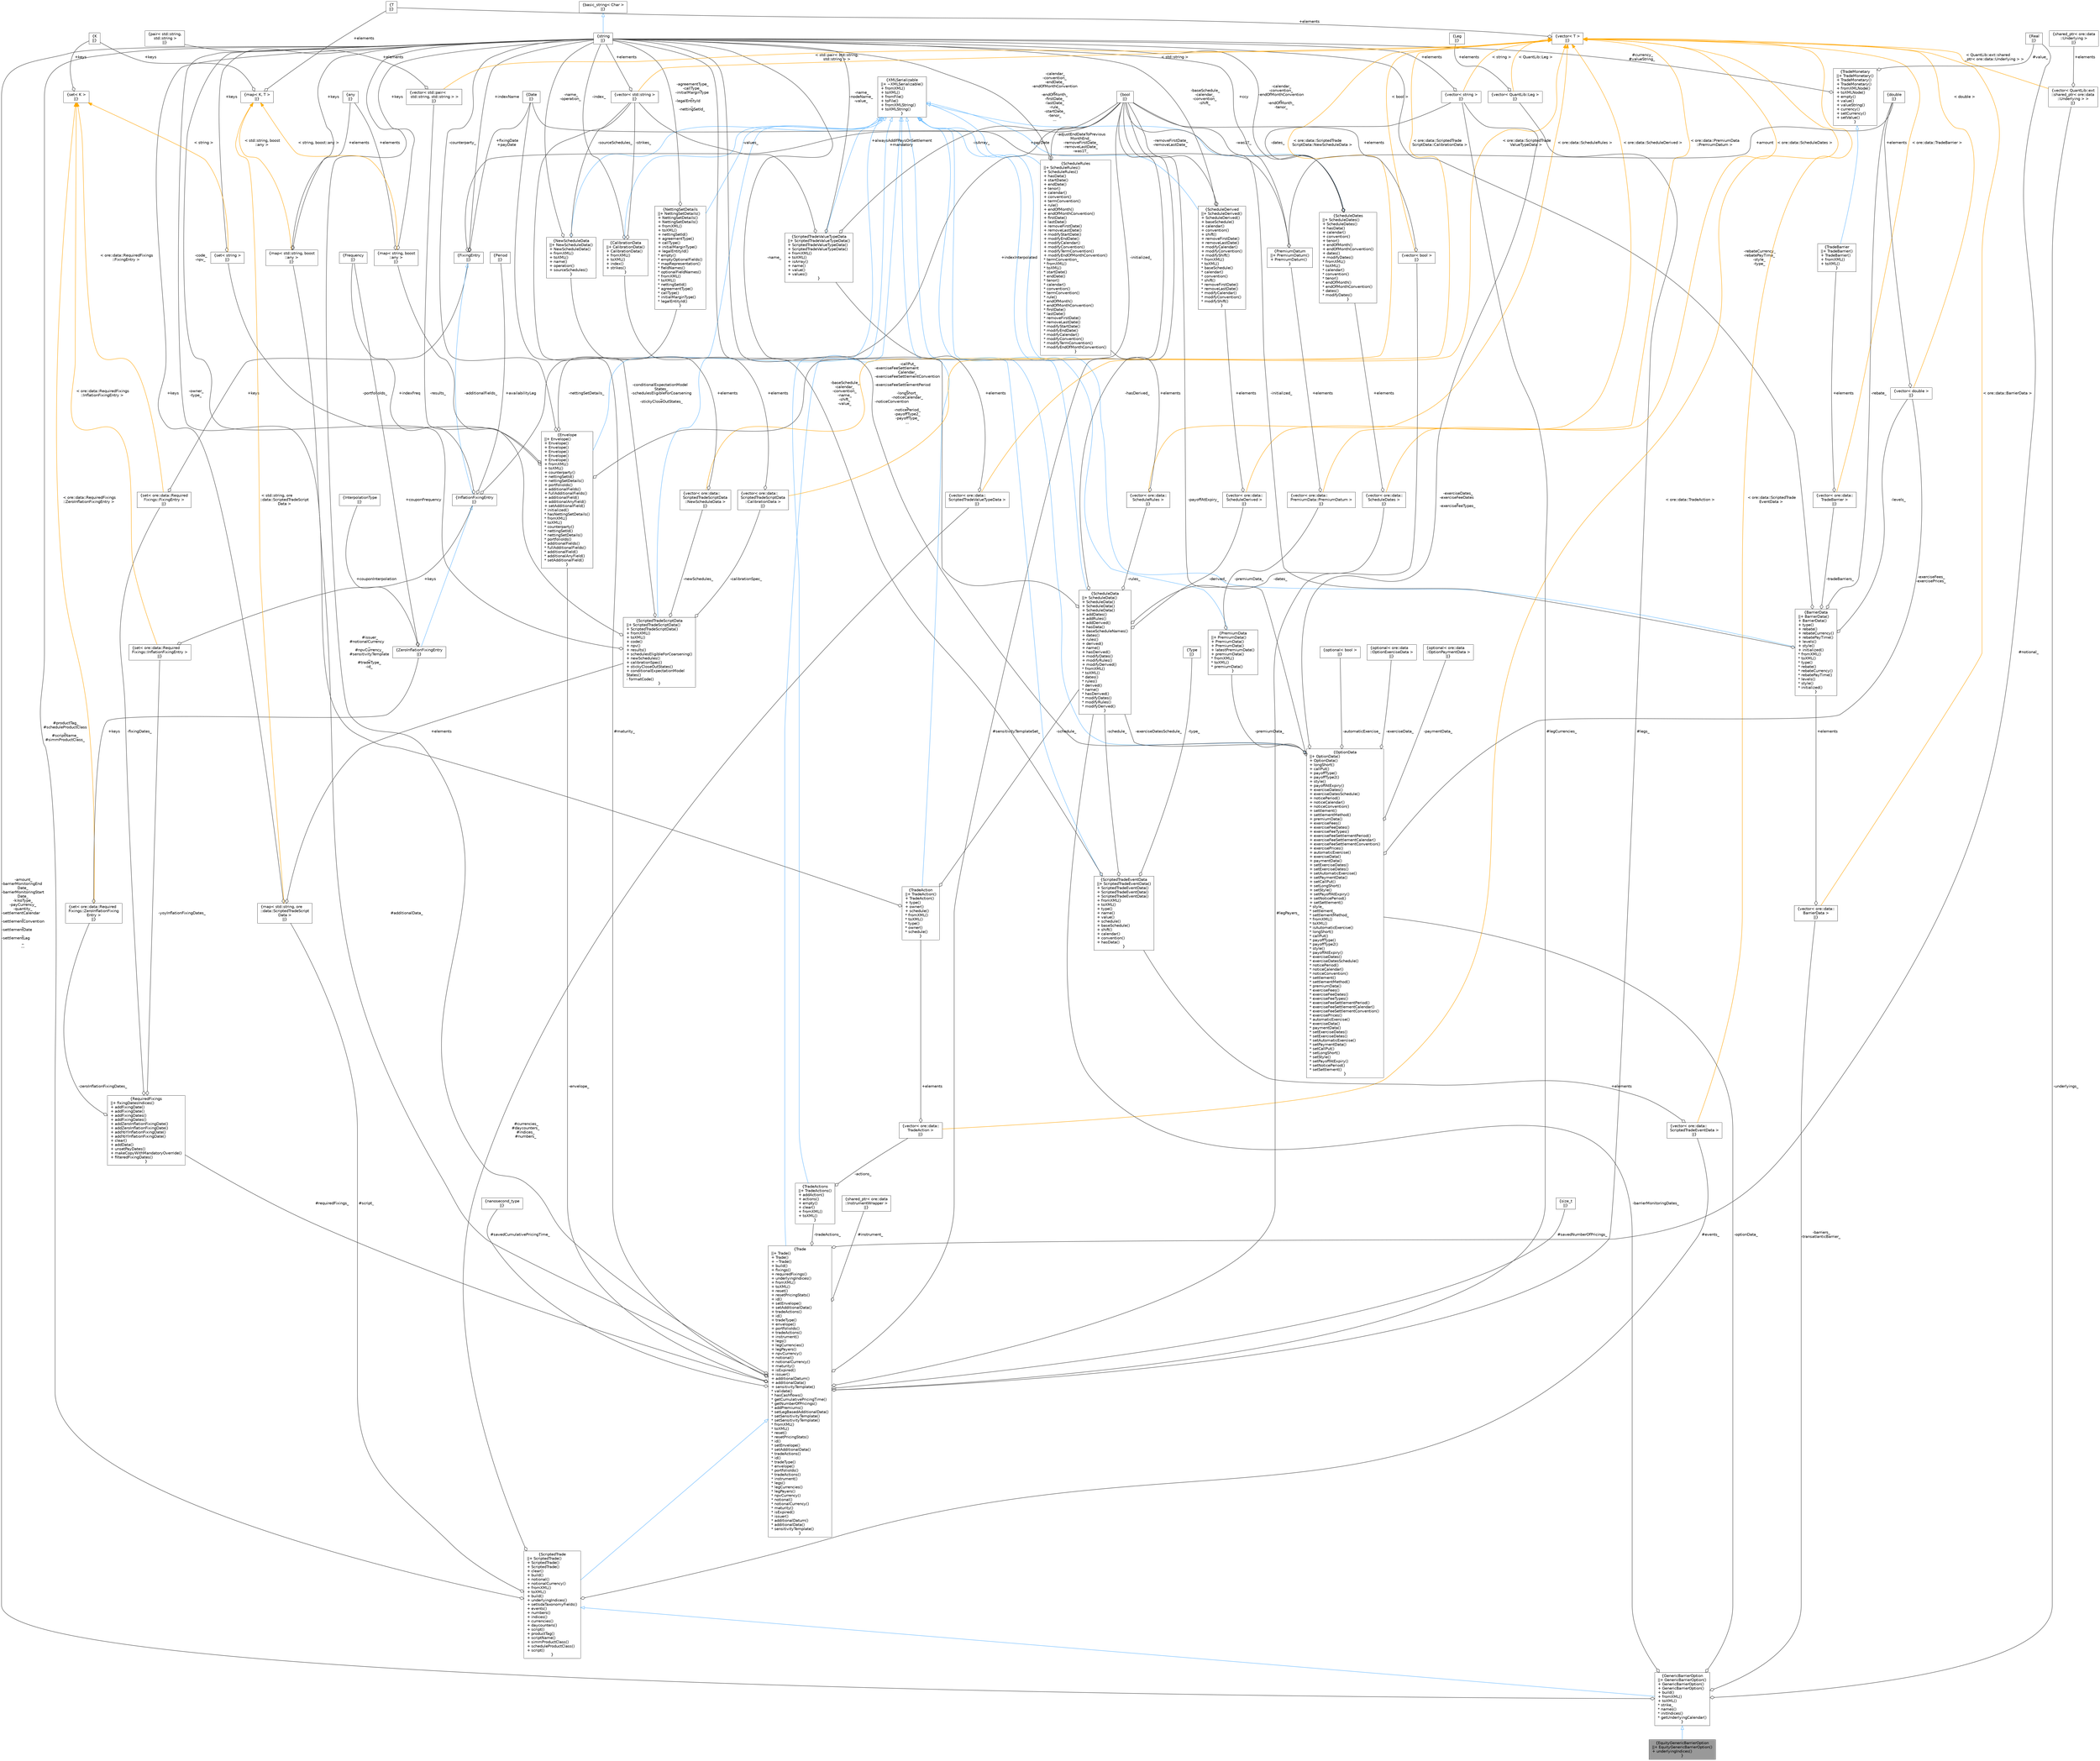 digraph "EquityGenericBarrierOption"
{
 // INTERACTIVE_SVG=YES
 // LATEX_PDF_SIZE
  bgcolor="transparent";
  edge [fontname=Helvetica,fontsize=10,labelfontname=Helvetica,labelfontsize=10];
  node [fontname=Helvetica,fontsize=10,shape=box,height=0.2,width=0.4];
  Node1 [label="{EquityGenericBarrierOption\n||+ EquityGenericBarrierOption()\l+ underlyingIndices()\l}",height=0.2,width=0.4,color="gray40", fillcolor="grey60", style="filled", fontcolor="black",tooltip=" "];
  Node2 -> Node1 [dir="back",color="steelblue1",style="solid",arrowtail="onormal"];
  Node2 [label="{GenericBarrierOption\n||+ GenericBarrierOption()\l+ GenericBarrierOption()\l+ GenericBarrierOption()\l+ build()\l+ fromXML()\l+ toXML()\l* strike_\l* names()\l* initIndices()\l* getUnderlyingCalendar()\l}",height=0.2,width=0.4,color="gray40", fillcolor="white", style="filled",URL="$classore_1_1data_1_1_generic_barrier_option.html",tooltip=" "];
  Node3 -> Node2 [dir="back",color="steelblue1",style="solid",arrowtail="onormal"];
  Node3 [label="{ScriptedTrade\n||+ ScriptedTrade()\l+ ScriptedTrade()\l+ ScriptedTrade()\l+ clear()\l+ build()\l+ notional()\l+ notionalCurrency()\l+ fromXML()\l+ toXML()\l+ build()\l+ underlyingIndices()\l+ setIsdaTaxonomyFields()\l+ events()\l+ numbers()\l+ indices()\l+ currencies()\l+ daycounters()\l+ script()\l+ productTag()\l+ scriptName()\l+ simmProductClass()\l+ scheduleProductClass()\l+ script()\l}",height=0.2,width=0.4,color="gray40", fillcolor="white", style="filled",URL="$classore_1_1data_1_1_scripted_trade.html",tooltip=" "];
  Node4 -> Node3 [dir="back",color="steelblue1",style="solid",arrowtail="onormal"];
  Node4 [label="{Trade\n||+ Trade()\l+ Trade()\l+ ~Trade()\l+ build()\l+ fixings()\l+ requiredFixings()\l+ underlyingIndices()\l+ fromXML()\l+ toXML()\l+ reset()\l+ resetPricingStats()\l+ id()\l+ setEnvelope()\l+ setAdditionalData()\l+ tradeActions()\l+ id()\l+ tradeType()\l+ envelope()\l+ portfolioIds()\l+ tradeActions()\l+ instrument()\l+ legs()\l+ legCurrencies()\l+ legPayers()\l+ npvCurrency()\l+ notional()\l+ notionalCurrency()\l+ maturity()\l+ isExpired()\l+ issuer()\l+ additionalDatum()\l+ additionalData()\l+ sensitivityTemplate()\l* validate()\l* hasCashflows()\l* getCumulativePricingTime()\l* getNumberOfPricings()\l* addPremiums()\l* setLegBasedAdditionalData()\l* setSensitivityTemplate()\l* setSensitivityTemplate()\l* fromXML()\l* toXML()\l* reset()\l* resetPricingStats()\l* id()\l* setEnvelope()\l* setAdditionalData()\l* tradeActions()\l* id()\l* tradeType()\l* envelope()\l* portfolioIds()\l* tradeActions()\l* instrument()\l* legs()\l* legCurrencies()\l* legPayers()\l* npvCurrency()\l* notional()\l* notionalCurrency()\l* maturity()\l* isExpired()\l* issuer()\l* additionalDatum()\l* additionalData()\l* sensitivityTemplate()\l}",height=0.2,width=0.4,color="gray40", fillcolor="white", style="filled",URL="$classore_1_1data_1_1_trade.html",tooltip="Trade base class."];
  Node5 -> Node4 [dir="back",color="steelblue1",style="solid",arrowtail="onormal"];
  Node5 [label="{XMLSerializable\n||+ ~XMLSerializable()\l+ fromXML()\l+ toXML()\l+ fromFile()\l+ toFile()\l+ fromXMLString()\l+ toXMLString()\l}",height=0.2,width=0.4,color="gray40", fillcolor="white", style="filled",URL="$classore_1_1data_1_1_x_m_l_serializable.html",tooltip="Base class for all serializable classes."];
  Node6 -> Node4 [color="grey25",style="solid",label=" #issuer_\n#notionalCurrency\l_\n#npvCurrency_\n#sensitivityTemplate\l_\n#tradeType_\n-id_" ,arrowhead="odiamond"];
  Node6 [label="{string\n||}",height=0.2,width=0.4,color="gray40", fillcolor="white", style="filled",tooltip=" "];
  Node7 -> Node6 [dir="back",color="steelblue1",style="solid",arrowtail="onormal"];
  Node7 [label="{basic_string\< Char \>\n||}",height=0.2,width=0.4,color="gray40", fillcolor="white", style="filled",tooltip=" "];
  Node8 -> Node4 [color="grey25",style="solid",label=" #instrument_" ,arrowhead="odiamond"];
  Node8 [label="{shared_ptr\< ore::data\l::InstrumentWrapper \>\n||}",height=0.2,width=0.4,color="gray40", fillcolor="white", style="filled",tooltip=" "];
  Node9 -> Node4 [color="grey25",style="solid",label=" #legs_" ,arrowhead="odiamond"];
  Node9 [label="{vector\< QuantLib::Leg \>\n||}",height=0.2,width=0.4,color="gray40", fillcolor="white", style="filled",tooltip=" "];
  Node10 -> Node9 [color="grey25",style="solid",label=" +elements" ,arrowhead="odiamond"];
  Node10 [label="{Leg\n||}",height=0.2,width=0.4,color="gray40", fillcolor="white", style="filled",tooltip=" "];
  Node11 -> Node9 [dir="back",color="orange",style="solid",label=" \< QuantLib::Leg \>" ];
  Node11 [label="{vector\< T \>\n||}",height=0.2,width=0.4,color="gray40", fillcolor="white", style="filled",tooltip=" "];
  Node12 -> Node11 [color="grey25",style="solid",label=" +elements" ,arrowhead="odiamond"];
  Node12 [label="{T\n||}",height=0.2,width=0.4,color="gray40", fillcolor="white", style="filled",tooltip=" "];
  Node13 -> Node4 [color="grey25",style="solid",label=" #legCurrencies_" ,arrowhead="odiamond"];
  Node13 [label="{vector\< string \>\n||}",height=0.2,width=0.4,color="gray40", fillcolor="white", style="filled",tooltip=" "];
  Node6 -> Node13 [color="grey25",style="solid",label=" +elements" ,arrowhead="odiamond"];
  Node11 -> Node13 [dir="back",color="orange",style="solid",label=" \< string \>" ];
  Node14 -> Node4 [color="grey25",style="solid",label=" #legPayers_" ,arrowhead="odiamond"];
  Node14 [label="{vector\< bool \>\n||}",height=0.2,width=0.4,color="gray40", fillcolor="white", style="filled",tooltip=" "];
  Node15 -> Node14 [color="grey25",style="solid",label=" +elements" ,arrowhead="odiamond"];
  Node15 [label="{bool\n||}",height=0.2,width=0.4,color="gray40", fillcolor="white", style="filled",URL="$classbool.html",tooltip=" "];
  Node11 -> Node14 [dir="back",color="orange",style="solid",label=" \< bool \>" ];
  Node16 -> Node4 [color="grey25",style="solid",label=" #notional_" ,arrowhead="odiamond"];
  Node16 [label="{Real\n||}",height=0.2,width=0.4,color="gray40", fillcolor="white", style="filled",tooltip=" "];
  Node17 -> Node4 [color="grey25",style="solid",label=" #maturity_" ,arrowhead="odiamond"];
  Node17 [label="{Date\n||}",height=0.2,width=0.4,color="gray40", fillcolor="white", style="filled",tooltip=" "];
  Node15 -> Node4 [color="grey25",style="solid",label=" #sensitivityTemplateSet_" ,arrowhead="odiamond"];
  Node18 -> Node4 [color="grey25",style="solid",label=" #savedNumberOfPricings_" ,arrowhead="odiamond"];
  Node18 [label="{size_t\n||}",height=0.2,width=0.4,color="gray40", fillcolor="white", style="filled",tooltip=" "];
  Node19 -> Node4 [color="grey25",style="solid",label=" #savedCumulativePricingTime_" ,arrowhead="odiamond"];
  Node19 [label="{nanosecond_type\n||}",height=0.2,width=0.4,color="gray40", fillcolor="white", style="filled",tooltip=" "];
  Node20 -> Node4 [color="grey25",style="solid",label=" #requiredFixings_" ,arrowhead="odiamond"];
  Node20 [label="{RequiredFixings\n||+ fixingDatesIndices()\l+ addFixingDate()\l+ addFixingDate()\l+ addFixingDates()\l+ addFixingDates()\l+ addZeroInflationFixingDate()\l+ addZeroInflationFixingDate()\l+ addYoYInflationFixingDate()\l+ addYoYInflationFixingDate()\l+ clear()\l+ addData()\l+ unsetPayDates()\l+ makeCopyWithMandatoryOverride()\l+ filteredFixingDates()\l}",height=0.2,width=0.4,color="gray40", fillcolor="white", style="filled",URL="$classore_1_1data_1_1_required_fixings.html",tooltip=" "];
  Node21 -> Node20 [color="grey25",style="solid",label=" -fixingDates_" ,arrowhead="odiamond"];
  Node21 [label="{set\< ore::data::Required\lFixings::FixingEntry \>\n||}",height=0.2,width=0.4,color="gray40", fillcolor="white", style="filled",tooltip=" "];
  Node22 -> Node21 [color="grey25",style="solid",label=" +keys" ,arrowhead="odiamond"];
  Node22 [label="{FixingEntry\n||}",height=0.2,width=0.4,color="gray40", fillcolor="white", style="filled",URL="$structore_1_1data_1_1_required_fixings_1_1_fixing_entry.html",tooltip=" "];
  Node6 -> Node22 [color="grey25",style="solid",label=" +indexName" ,arrowhead="odiamond"];
  Node17 -> Node22 [color="grey25",style="solid",label=" +fixingDate\n+payDate" ,arrowhead="odiamond"];
  Node15 -> Node22 [color="grey25",style="solid",label=" +alwaysAddIfPaysOnSettlement\n+mandatory" ,arrowhead="odiamond"];
  Node23 -> Node21 [dir="back",color="orange",style="solid",label=" \< ore::data::RequiredFixings\l::FixingEntry \>" ];
  Node23 [label="{set\< K \>\n||}",height=0.2,width=0.4,color="gray40", fillcolor="white", style="filled",tooltip=" "];
  Node24 -> Node23 [color="grey25",style="solid",label=" +keys" ,arrowhead="odiamond"];
  Node24 [label="{K\n||}",height=0.2,width=0.4,color="gray40", fillcolor="white", style="filled",tooltip=" "];
  Node25 -> Node20 [color="grey25",style="solid",label=" -zeroInflationFixingDates_" ,arrowhead="odiamond"];
  Node25 [label="{set\< ore::data::Required\lFixings::ZeroInflationFixing\lEntry \>\n||}",height=0.2,width=0.4,color="gray40", fillcolor="white", style="filled",tooltip=" "];
  Node26 -> Node25 [color="grey25",style="solid",label=" +keys" ,arrowhead="odiamond"];
  Node26 [label="{ZeroInflationFixingEntry\n||}",height=0.2,width=0.4,color="gray40", fillcolor="white", style="filled",URL="$structore_1_1data_1_1_required_fixings_1_1_zero_inflation_fixing_entry.html",tooltip=" "];
  Node27 -> Node26 [dir="back",color="steelblue1",style="solid",arrowtail="onormal"];
  Node27 [label="{InflationFixingEntry\n||}",height=0.2,width=0.4,color="gray40", fillcolor="white", style="filled",URL="$structore_1_1data_1_1_required_fixings_1_1_inflation_fixing_entry.html",tooltip=" "];
  Node22 -> Node27 [dir="back",color="steelblue1",style="solid",arrowtail="onormal"];
  Node15 -> Node27 [color="grey25",style="solid",label=" +indexInterpolated" ,arrowhead="odiamond"];
  Node28 -> Node27 [color="grey25",style="solid",label=" +indexFreq" ,arrowhead="odiamond"];
  Node28 [label="{Frequency\n||}",height=0.2,width=0.4,color="gray40", fillcolor="white", style="filled",tooltip=" "];
  Node29 -> Node27 [color="grey25",style="solid",label=" +availabilityLeg" ,arrowhead="odiamond"];
  Node29 [label="{Period\n||}",height=0.2,width=0.4,color="gray40", fillcolor="white", style="filled",tooltip=" "];
  Node30 -> Node26 [color="grey25",style="solid",label=" +couponInterpolation" ,arrowhead="odiamond"];
  Node30 [label="{InterpolationType\n||}",height=0.2,width=0.4,color="gray40", fillcolor="white", style="filled",tooltip=" "];
  Node28 -> Node26 [color="grey25",style="solid",label=" +couponFrequency" ,arrowhead="odiamond"];
  Node23 -> Node25 [dir="back",color="orange",style="solid",label=" \< ore::data::RequiredFixings\l::ZeroInflationFixingEntry \>" ];
  Node31 -> Node20 [color="grey25",style="solid",label=" -yoyInflationFixingDates_" ,arrowhead="odiamond"];
  Node31 [label="{set\< ore::data::Required\lFixings::InflationFixingEntry \>\n||}",height=0.2,width=0.4,color="gray40", fillcolor="white", style="filled",tooltip=" "];
  Node27 -> Node31 [color="grey25",style="solid",label=" +keys" ,arrowhead="odiamond"];
  Node23 -> Node31 [dir="back",color="orange",style="solid",label=" \< ore::data::RequiredFixings\l::InflationFixingEntry \>" ];
  Node32 -> Node4 [color="grey25",style="solid",label=" #additionalData_" ,arrowhead="odiamond"];
  Node32 [label="{map\< std::string, boost\l::any \>\n||}",height=0.2,width=0.4,color="gray40", fillcolor="white", style="filled",tooltip=" "];
  Node6 -> Node32 [color="grey25",style="solid",label=" +keys" ,arrowhead="odiamond"];
  Node33 -> Node32 [color="grey25",style="solid",label=" +elements" ,arrowhead="odiamond"];
  Node33 [label="{any\n||}",height=0.2,width=0.4,color="gray40", fillcolor="white", style="filled",tooltip=" "];
  Node34 -> Node32 [dir="back",color="orange",style="solid",label=" \< std::string, boost\l::any \>" ];
  Node34 [label="{map\< K, T \>\n||}",height=0.2,width=0.4,color="gray40", fillcolor="white", style="filled",tooltip=" "];
  Node24 -> Node34 [color="grey25",style="solid",label=" +keys" ,arrowhead="odiamond"];
  Node12 -> Node34 [color="grey25",style="solid",label=" +elements" ,arrowhead="odiamond"];
  Node35 -> Node4 [color="grey25",style="solid",label=" -envelope_" ,arrowhead="odiamond"];
  Node35 [label="{Envelope\n||+ Envelope()\l+ Envelope()\l+ Envelope()\l+ Envelope()\l+ Envelope()\l+ Envelope()\l+ fromXML()\l+ toXML()\l+ counterparty()\l+ nettingSetId()\l+ nettingSetDetails()\l+ portfolioIds()\l+ additionalFields()\l+ fullAdditionalFields()\l+ additionalField()\l+ additionalAnyField()\l+ setAdditionalField()\l* initialized()\l* hasNettingSetDetails()\l* fromXML()\l* toXML()\l* counterparty()\l* nettingSetId()\l* nettingSetDetails()\l* portfolioIds()\l* additionalFields()\l* fullAdditionalFields()\l* additionalField()\l* additionalAnyField()\l* setAdditionalField()\l}",height=0.2,width=0.4,color="gray40", fillcolor="white", style="filled",URL="$classore_1_1data_1_1_envelope.html",tooltip="Serializable object holding generic trade data, reporting dimensions."];
  Node5 -> Node35 [dir="back",color="steelblue1",style="solid",arrowtail="onormal"];
  Node6 -> Node35 [color="grey25",style="solid",label=" -counterparty_" ,arrowhead="odiamond"];
  Node36 -> Node35 [color="grey25",style="solid",label=" -nettingSetDetails_" ,arrowhead="odiamond"];
  Node36 [label="{NettingSetDetails\n||+ NettingSetDetails()\l+ NettingSetDetails()\l+ NettingSetDetails()\l+ fromXML()\l+ toXML()\l+ nettingSetId()\l+ agreementType()\l+ callType()\l+ initialMarginType()\l+ legalEntityId()\l* empty()\l* emptyOptionalFields()\l* mapRepresentation()\l* fieldNames()\l* optionalFieldNames()\l* fromXML()\l* toXML()\l* nettingSetId()\l* agreementType()\l* callType()\l* initialMarginType()\l* legalEntityId()\l}",height=0.2,width=0.4,color="gray40", fillcolor="white", style="filled",URL="$classore_1_1data_1_1_netting_set_details.html",tooltip="Serializable object holding netting set identification data."];
  Node5 -> Node36 [dir="back",color="steelblue1",style="solid",arrowtail="onormal"];
  Node6 -> Node36 [color="grey25",style="solid",label=" -agreementType_\n-callType_\n-initialMarginType\l_\n-legalEntityId\l_\n-nettingSetId_" ,arrowhead="odiamond"];
  Node37 -> Node35 [color="grey25",style="solid",label=" -portfolioIds_" ,arrowhead="odiamond"];
  Node37 [label="{set\< string \>\n||}",height=0.2,width=0.4,color="gray40", fillcolor="white", style="filled",tooltip=" "];
  Node6 -> Node37 [color="grey25",style="solid",label=" +keys" ,arrowhead="odiamond"];
  Node23 -> Node37 [dir="back",color="orange",style="solid",label=" \< string \>" ];
  Node38 -> Node35 [color="grey25",style="solid",label=" -additionalFields_" ,arrowhead="odiamond"];
  Node38 [label="{map\< string, boost\l::any \>\n||}",height=0.2,width=0.4,color="gray40", fillcolor="white", style="filled",tooltip=" "];
  Node6 -> Node38 [color="grey25",style="solid",label=" +keys" ,arrowhead="odiamond"];
  Node33 -> Node38 [color="grey25",style="solid",label=" +elements" ,arrowhead="odiamond"];
  Node34 -> Node38 [dir="back",color="orange",style="solid",label=" \< string, boost::any \>" ];
  Node15 -> Node35 [color="grey25",style="solid",label=" -initialized_" ,arrowhead="odiamond"];
  Node39 -> Node4 [color="grey25",style="solid",label=" -tradeActions_" ,arrowhead="odiamond"];
  Node39 [label="{TradeActions\n||+ TradeActions()\l+ addAction()\l+ actions()\l+ empty()\l+ clear()\l+ fromXML()\l+ toXML()\l}",height=0.2,width=0.4,color="gray40", fillcolor="white", style="filled",URL="$classore_1_1data_1_1_trade_actions.html",tooltip="Serializable object holding generic trade actions."];
  Node5 -> Node39 [dir="back",color="steelblue1",style="solid",arrowtail="onormal"];
  Node40 -> Node39 [color="grey25",style="solid",label=" -actions_" ,arrowhead="odiamond"];
  Node40 [label="{vector\< ore::data::\lTradeAction \>\n||}",height=0.2,width=0.4,color="gray40", fillcolor="white", style="filled",tooltip=" "];
  Node41 -> Node40 [color="grey25",style="solid",label=" +elements" ,arrowhead="odiamond"];
  Node41 [label="{TradeAction\n||+ TradeAction()\l+ TradeAction()\l+ type()\l+ owner()\l+ schedule()\l* fromXML()\l* toXML()\l* type()\l* owner()\l* schedule()\l}",height=0.2,width=0.4,color="gray40", fillcolor="white", style="filled",URL="$classore_1_1data_1_1_trade_action.html",tooltip="Serializable object holding a trade action."];
  Node5 -> Node41 [dir="back",color="steelblue1",style="solid",arrowtail="onormal"];
  Node6 -> Node41 [color="grey25",style="solid",label=" -owner_\n-type_" ,arrowhead="odiamond"];
  Node42 -> Node41 [color="grey25",style="solid",label=" -schedule_" ,arrowhead="odiamond"];
  Node42 [label="{ScheduleData\n||+ ScheduleData()\l+ ScheduleData()\l+ ScheduleData()\l+ ScheduleData()\l+ addDates()\l+ addRules()\l+ addDerived()\l+ hasData()\l+ baseScheduleNames()\l+ dates()\l+ rules()\l+ derived()\l+ name()\l+ hasDerived()\l+ modifyDates()\l+ modifyRules()\l+ modifyDerived()\l* fromXML()\l* toXML()\l* dates()\l* rules()\l* derived()\l* name()\l* hasDerived()\l* modifyDates()\l* modifyRules()\l* modifyDerived()\l}",height=0.2,width=0.4,color="gray40", fillcolor="white", style="filled",URL="$classore_1_1data_1_1_schedule_data.html",tooltip="Serializable schedule data."];
  Node5 -> Node42 [dir="back",color="steelblue1",style="solid",arrowtail="onormal"];
  Node43 -> Node42 [color="grey25",style="solid",label=" -dates_" ,arrowhead="odiamond"];
  Node43 [label="{vector\< ore::data::\lScheduleDates \>\n||}",height=0.2,width=0.4,color="gray40", fillcolor="white", style="filled",tooltip=" "];
  Node44 -> Node43 [color="grey25",style="solid",label=" +elements" ,arrowhead="odiamond"];
  Node44 [label="{ScheduleDates\n||+ ScheduleDates()\l+ ScheduleDates()\l+ hasData()\l+ calendar()\l+ convention()\l+ tenor()\l+ endOfMonth()\l+ endOfMonthConvention()\l+ dates()\l+ modifyDates()\l* fromXML()\l* toXML()\l* calendar()\l* convention()\l* tenor()\l* endOfMonth()\l* endOfMonthConvention()\l* dates()\l* modifyDates()\l}",height=0.2,width=0.4,color="gray40", fillcolor="white", style="filled",URL="$classore_1_1data_1_1_schedule_dates.html",tooltip="Serializable object holding schedule Dates data."];
  Node5 -> Node44 [dir="back",color="steelblue1",style="solid",arrowtail="onormal"];
  Node6 -> Node44 [color="grey25",style="solid",label=" -calendar_\n-convention_\n-endOfMonthConvention\l_\n-endOfMonth_\n-tenor_" ,arrowhead="odiamond"];
  Node13 -> Node44 [color="grey25",style="solid",label=" -dates_" ,arrowhead="odiamond"];
  Node15 -> Node44 [color="grey25",style="solid",label=" -was1T_" ,arrowhead="odiamond"];
  Node11 -> Node43 [dir="back",color="orange",style="solid",label=" \< ore::data::ScheduleDates \>" ];
  Node45 -> Node42 [color="grey25",style="solid",label=" -rules_" ,arrowhead="odiamond"];
  Node45 [label="{vector\< ore::data::\lScheduleRules \>\n||}",height=0.2,width=0.4,color="gray40", fillcolor="white", style="filled",tooltip=" "];
  Node46 -> Node45 [color="grey25",style="solid",label=" +elements" ,arrowhead="odiamond"];
  Node46 [label="{ScheduleRules\n||+ ScheduleRules()\l+ ScheduleRules()\l+ hasData()\l+ startDate()\l+ endDate()\l+ tenor()\l+ calendar()\l+ convention()\l+ termConvention()\l+ rule()\l+ endOfMonth()\l+ endOfMonthConvention()\l+ firstDate()\l+ lastDate()\l+ removeFirstDate()\l+ removeLastDate()\l+ modifyStartDate()\l+ modifyEndDate()\l+ modifyCalendar()\l+ modifyConvention()\l+ modifyTermConvention()\l+ modifyEndOfMonthConvention()\l* termConvention_\l* fromXML()\l* toXML()\l* startDate()\l* endDate()\l* tenor()\l* calendar()\l* convention()\l* termConvention()\l* rule()\l* endOfMonth()\l* endOfMonthConvention()\l* firstDate()\l* lastDate()\l* removeFirstDate()\l* removeLastDate()\l* modifyStartDate()\l* modifyEndDate()\l* modifyCalendar()\l* modifyConvention()\l* modifyTermConvention()\l* modifyEndOfMonthConvention()\l}",height=0.2,width=0.4,color="gray40", fillcolor="white", style="filled",URL="$classore_1_1data_1_1_schedule_rules.html",tooltip="Serializable object holding schedule Rules data."];
  Node5 -> Node46 [dir="back",color="steelblue1",style="solid",arrowtail="onormal"];
  Node6 -> Node46 [color="grey25",style="solid",label=" -calendar_\n-convention_\n-endDate_\n-endOfMonthConvention\l_\n-endOfMonth_\n-firstDate_\n-lastDate_\n-rule_\n-startDate_\n-tenor_\n..." ,arrowhead="odiamond"];
  Node15 -> Node46 [color="grey25",style="solid",label=" -adjustEndDateToPrevious\lMonthEnd_\n-removeFirstDate_\n-removeLastDate_\n-was1T_" ,arrowhead="odiamond"];
  Node11 -> Node45 [dir="back",color="orange",style="solid",label=" \< ore::data::ScheduleRules \>" ];
  Node47 -> Node42 [color="grey25",style="solid",label=" -derived_" ,arrowhead="odiamond"];
  Node47 [label="{vector\< ore::data::\lScheduleDerived \>\n||}",height=0.2,width=0.4,color="gray40", fillcolor="white", style="filled",tooltip=" "];
  Node48 -> Node47 [color="grey25",style="solid",label=" +elements" ,arrowhead="odiamond"];
  Node48 [label="{ScheduleDerived\n||+ ScheduleDerived()\l+ ScheduleDerived()\l+ baseSchedule()\l+ calendar()\l+ convention()\l+ shift()\l+ removeFirstDate()\l+ removeLastDate()\l+ modifyCalendar()\l+ modifyConvention()\l+ modifyShift()\l* fromXML()\l* toXML()\l* baseSchedule()\l* calendar()\l* convention()\l* shift()\l* removeFirstDate()\l* removeLastDate()\l* modifyCalendar()\l* modifyConvention()\l* modifyShift()\l}",height=0.2,width=0.4,color="gray40", fillcolor="white", style="filled",URL="$classore_1_1data_1_1_schedule_derived.html",tooltip="Serializable object holding Derived schedule data."];
  Node5 -> Node48 [dir="back",color="steelblue1",style="solid",arrowtail="onormal"];
  Node6 -> Node48 [color="grey25",style="solid",label=" -baseSchedule_\n-calendar_\n-convention_\n-shift_" ,arrowhead="odiamond"];
  Node15 -> Node48 [color="grey25",style="solid",label=" -removeFirstDate_\n-removeLastDate_" ,arrowhead="odiamond"];
  Node11 -> Node47 [dir="back",color="orange",style="solid",label=" \< ore::data::ScheduleDerived \>" ];
  Node6 -> Node42 [color="grey25",style="solid",label=" -name_" ,arrowhead="odiamond"];
  Node15 -> Node42 [color="grey25",style="solid",label=" -hasDerived_" ,arrowhead="odiamond"];
  Node11 -> Node40 [dir="back",color="orange",style="solid",label=" \< ore::data::TradeAction \>" ];
  Node49 -> Node3 [color="grey25",style="solid",label=" #events_" ,arrowhead="odiamond"];
  Node49 [label="{vector\< ore::data::\lScriptedTradeEventData \>\n||}",height=0.2,width=0.4,color="gray40", fillcolor="white", style="filled",tooltip=" "];
  Node50 -> Node49 [color="grey25",style="solid",label=" +elements" ,arrowhead="odiamond"];
  Node50 [label="{ScriptedTradeEventData\n||+ ScriptedTradeEventData()\l+ ScriptedTradeEventData()\l+ ScriptedTradeEventData()\l+ ScriptedTradeEventData()\l+ fromXML()\l+ toXML()\l+ type()\l+ name()\l+ value()\l+ schedule()\l+ baseSchedule()\l+ shift()\l+ calendar()\l+ convention()\l+ hasData()\l}",height=0.2,width=0.4,color="gray40", fillcolor="white", style="filled",URL="$classore_1_1data_1_1_scripted_trade_event_data.html",tooltip=" "];
  Node5 -> Node50 [dir="back",color="steelblue1",style="solid",arrowtail="onormal"];
  Node51 -> Node50 [color="grey25",style="solid",label=" -type_" ,arrowhead="odiamond"];
  Node51 [label="{Type\n||}",height=0.2,width=0.4,color="gray40", fillcolor="white", style="filled",tooltip=" "];
  Node6 -> Node50 [color="grey25",style="solid",label=" -baseSchedule_\n-calendar_\n-convention_\n-name_\n-shift_\n-value_" ,arrowhead="odiamond"];
  Node42 -> Node50 [color="grey25",style="solid",label=" -schedule_" ,arrowhead="odiamond"];
  Node11 -> Node49 [dir="back",color="orange",style="solid",label=" \< ore::data::ScriptedTrade\lEventData \>" ];
  Node52 -> Node3 [color="grey25",style="solid",label=" #currencies_\n#daycounters_\n#indices_\n#numbers_" ,arrowhead="odiamond"];
  Node52 [label="{vector\< ore::data::\lScriptedTradeValueTypeData \>\n||}",height=0.2,width=0.4,color="gray40", fillcolor="white", style="filled",tooltip=" "];
  Node53 -> Node52 [color="grey25",style="solid",label=" +elements" ,arrowhead="odiamond"];
  Node53 [label="{ScriptedTradeValueTypeData\n||+ ScriptedTradeValueTypeData()\l+ ScriptedTradeValueTypeData()\l+ ScriptedTradeValueTypeData()\l+ fromXML()\l+ toXML()\l+ isArray()\l+ name()\l+ value()\l+ values()\l}",height=0.2,width=0.4,color="gray40", fillcolor="white", style="filled",URL="$classore_1_1data_1_1_scripted_trade_value_type_data.html",tooltip=" "];
  Node5 -> Node53 [dir="back",color="steelblue1",style="solid",arrowtail="onormal"];
  Node6 -> Node53 [color="grey25",style="solid",label=" -name_\n-nodeName_\n-value_" ,arrowhead="odiamond"];
  Node15 -> Node53 [color="grey25",style="solid",label=" -isArray_" ,arrowhead="odiamond"];
  Node54 -> Node53 [color="grey25",style="solid",label=" -values_" ,arrowhead="odiamond"];
  Node54 [label="{vector\< std::string \>\n||}",height=0.2,width=0.4,color="gray40", fillcolor="white", style="filled",tooltip=" "];
  Node6 -> Node54 [color="grey25",style="solid",label=" +elements" ,arrowhead="odiamond"];
  Node11 -> Node54 [dir="back",color="orange",style="solid",label=" \< std::string \>" ];
  Node11 -> Node52 [dir="back",color="orange",style="solid",label=" \< ore::data::ScriptedTrade\lValueTypeData \>" ];
  Node55 -> Node3 [color="grey25",style="solid",label=" #script_" ,arrowhead="odiamond"];
  Node55 [label="{map\< std::string, ore\l::data::ScriptedTradeScript\lData \>\n||}",height=0.2,width=0.4,color="gray40", fillcolor="white", style="filled",tooltip=" "];
  Node6 -> Node55 [color="grey25",style="solid",label=" +keys" ,arrowhead="odiamond"];
  Node56 -> Node55 [color="grey25",style="solid",label=" +elements" ,arrowhead="odiamond"];
  Node56 [label="{ScriptedTradeScriptData\n||+ ScriptedTradeScriptData()\l+ ScriptedTradeScriptData()\l+ fromXML()\l+ toXML()\l+ code()\l+ npv()\l+ results()\l+ schedulesEligibleForCoarsening()\l+ newSchedules()\l+ calibrationSpec()\l+ stickyCloseOutStates()\l+ conditionalExpectationModel\lStates()\l- formatCode()\l}",height=0.2,width=0.4,color="gray40", fillcolor="white", style="filled",URL="$classore_1_1data_1_1_scripted_trade_script_data.html",tooltip=" "];
  Node5 -> Node56 [dir="back",color="steelblue1",style="solid",arrowtail="onormal"];
  Node6 -> Node56 [color="grey25",style="solid",label=" -code_\n-npv_" ,arrowhead="odiamond"];
  Node57 -> Node56 [color="grey25",style="solid",label=" -results_" ,arrowhead="odiamond"];
  Node57 [label="{vector\< std::pair\<\l std::string, std::string \> \>\n||}",height=0.2,width=0.4,color="gray40", fillcolor="white", style="filled",tooltip=" "];
  Node58 -> Node57 [color="grey25",style="solid",label=" +elements" ,arrowhead="odiamond"];
  Node58 [label="{pair\< std::string,\l std::string \>\n||}",height=0.2,width=0.4,color="gray40", fillcolor="white", style="filled",tooltip=" "];
  Node11 -> Node57 [dir="back",color="orange",style="solid",label=" \< std::pair\< std::string,\l std::string \> \>" ];
  Node54 -> Node56 [color="grey25",style="solid",label=" -conditionalExpectationModel\lStates_\n-schedulesEligibleForCoarsening\l_\n-stickyCloseOutStates_" ,arrowhead="odiamond"];
  Node59 -> Node56 [color="grey25",style="solid",label=" -newSchedules_" ,arrowhead="odiamond"];
  Node59 [label="{vector\< ore::data::\lScriptedTradeScriptData\l::NewScheduleData \>\n||}",height=0.2,width=0.4,color="gray40", fillcolor="white", style="filled",tooltip=" "];
  Node60 -> Node59 [color="grey25",style="solid",label=" +elements" ,arrowhead="odiamond"];
  Node60 [label="{NewScheduleData\n||+ NewScheduleData()\l+ NewScheduleData()\l+ fromXML()\l+ toXML()\l+ name()\l+ operation()\l+ sourceSchedules()\l}",height=0.2,width=0.4,color="gray40", fillcolor="white", style="filled",URL="$classore_1_1data_1_1_scripted_trade_script_data_1_1_new_schedule_data.html",tooltip=" "];
  Node5 -> Node60 [dir="back",color="steelblue1",style="solid",arrowtail="onormal"];
  Node6 -> Node60 [color="grey25",style="solid",label=" -name_\n-operation_" ,arrowhead="odiamond"];
  Node54 -> Node60 [color="grey25",style="solid",label=" -sourceSchedules_" ,arrowhead="odiamond"];
  Node11 -> Node59 [dir="back",color="orange",style="solid",label=" \< ore::data::ScriptedTrade\lScriptData::NewScheduleData \>" ];
  Node61 -> Node56 [color="grey25",style="solid",label=" -calibrationSpec_" ,arrowhead="odiamond"];
  Node61 [label="{vector\< ore::data::\lScriptedTradeScriptData\l::CalibrationData \>\n||}",height=0.2,width=0.4,color="gray40", fillcolor="white", style="filled",tooltip=" "];
  Node62 -> Node61 [color="grey25",style="solid",label=" +elements" ,arrowhead="odiamond"];
  Node62 [label="{CalibrationData\n||+ CalibrationData()\l+ CalibrationData()\l+ fromXML()\l+ toXML()\l+ index()\l+ strikes()\l}",height=0.2,width=0.4,color="gray40", fillcolor="white", style="filled",URL="$classore_1_1data_1_1_scripted_trade_script_data_1_1_calibration_data.html",tooltip=" "];
  Node5 -> Node62 [dir="back",color="steelblue1",style="solid",arrowtail="onormal"];
  Node6 -> Node62 [color="grey25",style="solid",label=" -index_" ,arrowhead="odiamond"];
  Node54 -> Node62 [color="grey25",style="solid",label=" -strikes_" ,arrowhead="odiamond"];
  Node11 -> Node61 [dir="back",color="orange",style="solid",label=" \< ore::data::ScriptedTrade\lScriptData::CalibrationData \>" ];
  Node34 -> Node55 [dir="back",color="orange",style="solid",label=" \< std::string, ore\l::data::ScriptedTradeScript\lData \>" ];
  Node6 -> Node3 [color="grey25",style="solid",label=" #productTag_\n#scheduleProductClass\l_\n#scriptName_\n#simmProductClass_" ,arrowhead="odiamond"];
  Node63 -> Node2 [color="grey25",style="solid",label=" -underlyings_" ,arrowhead="odiamond"];
  Node63 [label="{vector\< QuantLib::ext\l::shared_ptr\< ore::data\l::Underlying \> \>\n||}",height=0.2,width=0.4,color="gray40", fillcolor="white", style="filled",tooltip=" "];
  Node64 -> Node63 [color="grey25",style="solid",label=" +elements" ,arrowhead="odiamond"];
  Node64 [label="{shared_ptr\< ore::data\l::Underlying \>\n||}",height=0.2,width=0.4,color="gray40", fillcolor="white", style="filled",tooltip=" "];
  Node11 -> Node63 [dir="back",color="orange",style="solid",label=" \< QuantLib::ext::shared\l_ptr\< ore::data::Underlying \> \>" ];
  Node65 -> Node2 [color="grey25",style="solid",label=" -optionData_" ,arrowhead="odiamond"];
  Node65 [label="{OptionData\n||+ OptionData()\l+ OptionData()\l+ longShort()\l+ callPut()\l+ payoffType()\l+ payoffType2()\l+ style()\l+ payoffAtExpiry()\l+ exerciseDates()\l+ exerciseDatesSchedule()\l+ noticePeriod()\l+ noticeCalendar()\l+ noticeConvention()\l+ settlement()\l+ settlementMethod()\l+ premiumData()\l+ exerciseFees()\l+ exerciseFeeDates()\l+ exerciseFeeTypes()\l+ exerciseFeeSettlementPeriod()\l+ exerciseFeeSettlementCalendar()\l+ exerciseFeeSettlementConvention()\l+ exercisePrices()\l+ automaticExercise()\l+ exerciseData()\l+ paymentData()\l+ setExerciseDates()\l+ setExerciseDates()\l+ setAutomaticExercise()\l+ setPaymentData()\l+ setCallPut()\l+ setLongShort()\l+ setStyle()\l+ setPayoffAtExpiry()\l+ setNoticePeriod()\l+ setSettlement()\l* style_\l* settlement_\l* settlementMethod_\l* fromXML()\l* toXML()\l* isAutomaticExercise()\l* longShort()\l* callPut()\l* payoffType()\l* payoffType2()\l* style()\l* payoffAtExpiry()\l* exerciseDates()\l* exerciseDatesSchedule()\l* noticePeriod()\l* noticeCalendar()\l* noticeConvention()\l* settlement()\l* settlementMethod()\l* premiumData()\l* exerciseFees()\l* exerciseFeeDates()\l* exerciseFeeTypes()\l* exerciseFeeSettlementPeriod()\l* exerciseFeeSettlementCalendar()\l* exerciseFeeSettlementConvention()\l* exercisePrices()\l* automaticExercise()\l* exerciseData()\l* paymentData()\l* setExerciseDates()\l* setExerciseDates()\l* setAutomaticExercise()\l* setPaymentData()\l* setCallPut()\l* setLongShort()\l* setStyle()\l* setPayoffAtExpiry()\l* setNoticePeriod()\l* setSettlement()\l}",height=0.2,width=0.4,color="gray40", fillcolor="white", style="filled",URL="$classore_1_1data_1_1_option_data.html",tooltip="Serializable object holding option data."];
  Node5 -> Node65 [dir="back",color="steelblue1",style="solid",arrowtail="onormal"];
  Node6 -> Node65 [color="grey25",style="solid",label=" -callPut_\n-exerciseFeeSettlement\lCalendar_\n-exerciseFeeSettlementConvention\l_\n-exerciseFeeSettlementPeriod\l_\n-longShort_\n-noticeCalendar_\n-noticeConvention\l_\n-noticePeriod_\n-payoffType2_\n-payoffType_\n..." ,arrowhead="odiamond"];
  Node15 -> Node65 [color="grey25",style="solid",label=" -payoffAtExpiry_" ,arrowhead="odiamond"];
  Node42 -> Node65 [color="grey25",style="solid",label=" -exerciseDatesSchedule_" ,arrowhead="odiamond"];
  Node13 -> Node65 [color="grey25",style="solid",label=" -exerciseDates_\n-exerciseFeeDates\l_\n-exerciseFeeTypes_" ,arrowhead="odiamond"];
  Node66 -> Node65 [color="grey25",style="solid",label=" -premiumData_" ,arrowhead="odiamond"];
  Node66 [label="{PremiumData\n||+ PremiumData()\l+ PremiumData()\l+ PremiumData()\l+ latestPremiumDate()\l+ premiumData()\l* fromXML()\l* toXML()\l* premiumData()\l}",height=0.2,width=0.4,color="gray40", fillcolor="white", style="filled",URL="$classore_1_1data_1_1_premium_data.html",tooltip="Serializable object holding premium data."];
  Node5 -> Node66 [dir="back",color="steelblue1",style="solid",arrowtail="onormal"];
  Node67 -> Node66 [color="grey25",style="solid",label=" -premiumData_" ,arrowhead="odiamond"];
  Node67 [label="{vector\< ore::data::\lPremiumData::PremiumDatum \>\n||}",height=0.2,width=0.4,color="gray40", fillcolor="white", style="filled",tooltip=" "];
  Node68 -> Node67 [color="grey25",style="solid",label=" +elements" ,arrowhead="odiamond"];
  Node68 [label="{PremiumDatum\n||+ PremiumDatum()\l+ PremiumDatum()\l}",height=0.2,width=0.4,color="gray40", fillcolor="white", style="filled",URL="$structore_1_1data_1_1_premium_data_1_1_premium_datum.html",tooltip=" "];
  Node69 -> Node68 [color="grey25",style="solid",label=" +amount" ,arrowhead="odiamond"];
  Node69 [label="{double\n||}",height=0.2,width=0.4,color="gray40", fillcolor="white", style="filled",tooltip=" "];
  Node6 -> Node68 [color="grey25",style="solid",label=" +ccy" ,arrowhead="odiamond"];
  Node17 -> Node68 [color="grey25",style="solid",label=" +payDate" ,arrowhead="odiamond"];
  Node11 -> Node67 [dir="back",color="orange",style="solid",label=" \< ore::data::PremiumData\l::PremiumDatum \>" ];
  Node70 -> Node65 [color="grey25",style="solid",label=" -exerciseFees_\n-exercisePrices_" ,arrowhead="odiamond"];
  Node70 [label="{vector\< double \>\n||}",height=0.2,width=0.4,color="gray40", fillcolor="white", style="filled",tooltip=" "];
  Node69 -> Node70 [color="grey25",style="solid",label=" +elements" ,arrowhead="odiamond"];
  Node11 -> Node70 [dir="back",color="orange",style="solid",label=" \< double \>" ];
  Node71 -> Node65 [color="grey25",style="solid",label=" -automaticExercise_" ,arrowhead="odiamond"];
  Node71 [label="{optional\< bool \>\n||}",height=0.2,width=0.4,color="gray40", fillcolor="white", style="filled",tooltip=" "];
  Node72 -> Node65 [color="grey25",style="solid",label=" -exerciseData_" ,arrowhead="odiamond"];
  Node72 [label="{optional\< ore::data\l::OptionExerciseData \>\n||}",height=0.2,width=0.4,color="gray40", fillcolor="white", style="filled",tooltip=" "];
  Node73 -> Node65 [color="grey25",style="solid",label=" -paymentData_" ,arrowhead="odiamond"];
  Node73 [label="{optional\< ore::data\l::OptionPaymentData \>\n||}",height=0.2,width=0.4,color="gray40", fillcolor="white", style="filled",tooltip=" "];
  Node74 -> Node2 [color="grey25",style="solid",label=" -barriers_\n-transatlanticBarrier_" ,arrowhead="odiamond"];
  Node74 [label="{vector\< ore::data::\lBarrierData \>\n||}",height=0.2,width=0.4,color="gray40", fillcolor="white", style="filled",tooltip=" "];
  Node75 -> Node74 [color="grey25",style="solid",label=" +elements" ,arrowhead="odiamond"];
  Node75 [label="{BarrierData\n||+ BarrierData()\l+ BarrierData()\l+ type()\l+ rebate()\l+ rebateCurrency()\l+ rebatePayTime()\l+ levels()\l+ style()\l+ initialized()\l* fromXML()\l* toXML()\l* type()\l* rebate()\l* rebateCurrency()\l* rebatePayTime()\l* levels()\l* style()\l* initialized()\l}",height=0.2,width=0.4,color="gray40", fillcolor="white", style="filled",URL="$classore_1_1data_1_1_barrier_data.html",tooltip="Serializable obejct holding barrier data."];
  Node5 -> Node75 [dir="back",color="steelblue1",style="solid",arrowtail="onormal"];
  Node15 -> Node75 [color="grey25",style="solid",label=" -initialized_" ,arrowhead="odiamond"];
  Node6 -> Node75 [color="grey25",style="solid",label=" -rebateCurrency_\n-rebatePayTime_\n-style_\n-type_" ,arrowhead="odiamond"];
  Node70 -> Node75 [color="grey25",style="solid",label=" -levels_" ,arrowhead="odiamond"];
  Node69 -> Node75 [color="grey25",style="solid",label=" -rebate_" ,arrowhead="odiamond"];
  Node76 -> Node75 [color="grey25",style="solid",label=" -tradeBarriers_" ,arrowhead="odiamond"];
  Node76 [label="{vector\< ore::data::\lTradeBarrier \>\n||}",height=0.2,width=0.4,color="gray40", fillcolor="white", style="filled",tooltip=" "];
  Node77 -> Node76 [color="grey25",style="solid",label=" +elements" ,arrowhead="odiamond"];
  Node77 [label="{TradeBarrier\n||+ TradeBarrier()\l+ TradeBarrier()\l+ fromXML()\l+ toXML()\l}",height=0.2,width=0.4,color="gray40", fillcolor="white", style="filled",URL="$classore_1_1data_1_1_trade_barrier.html",tooltip=" "];
  Node78 -> Node77 [dir="back",color="steelblue1",style="solid",arrowtail="onormal"];
  Node78 [label="{TradeMonetary\n||+ TradeMonetary()\l+ TradeMonetary()\l+ TradeMonetary()\l+ fromXMLNode()\l+ toXMLNode()\l+ empty()\l+ value()\l+ valueString()\l+ currency()\l+ setCurrency()\l+ setValue()\l}",height=0.2,width=0.4,color="gray40", fillcolor="white", style="filled",URL="$classore_1_1data_1_1_trade_monetary.html",tooltip=" "];
  Node16 -> Node78 [color="grey25",style="solid",label=" #value_" ,arrowhead="odiamond"];
  Node6 -> Node78 [color="grey25",style="solid",label=" #currency_\n#valueString_" ,arrowhead="odiamond"];
  Node11 -> Node76 [dir="back",color="orange",style="solid",label=" \< ore::data::TradeBarrier \>" ];
  Node11 -> Node74 [dir="back",color="orange",style="solid",label=" \< ore::data::BarrierData \>" ];
  Node42 -> Node2 [color="grey25",style="solid",label=" -barrierMonitoringDates_" ,arrowhead="odiamond"];
  Node6 -> Node2 [color="grey25",style="solid",label=" -amount_\n-barrierMonitoringEnd\lDate_\n-barrierMonitoringStart\lDate_\n-kikoType_\n-payCurrency_\n-quantity_\n-settlementCalendar\l_\n-settlementConvention\l_\n-settlementDate\l_\n-settlementLag\l_\n..." ,arrowhead="odiamond"];
}
